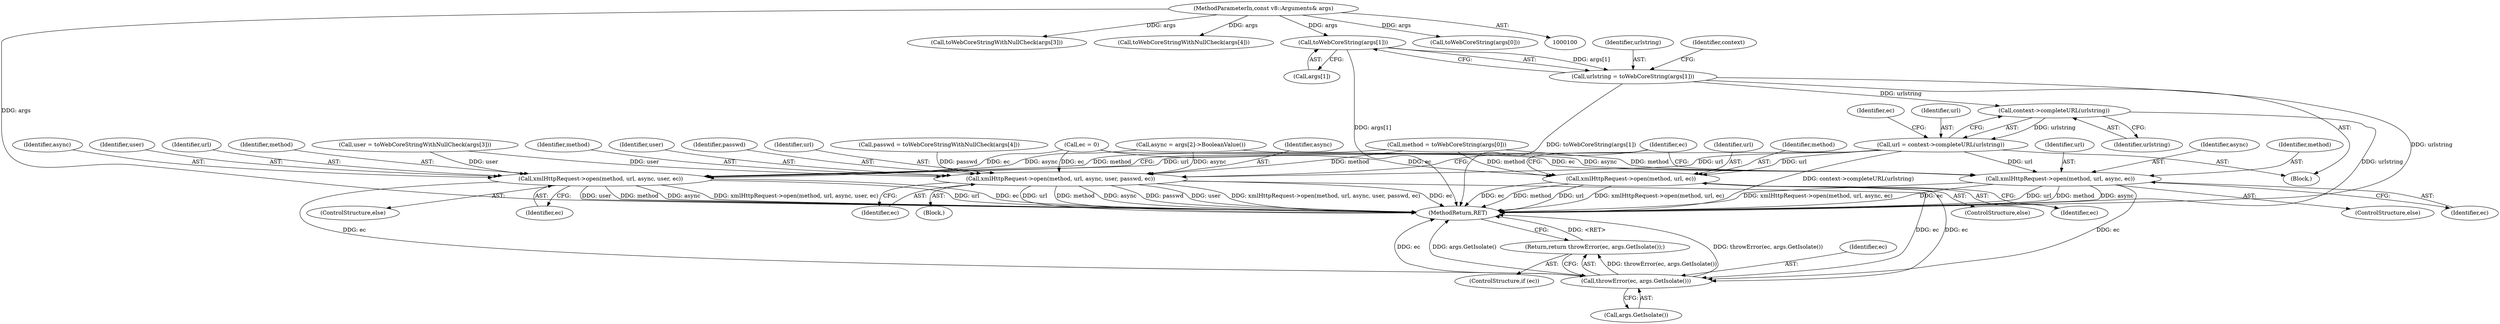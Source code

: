 digraph "0_Chrome_e9372a1bfd3588a80fcf49aa07321f0971dd6091_69@array" {
"1000127" [label="(Call,toWebCoreString(args[1]))"];
"1000101" [label="(MethodParameterIn,const v8::Arguments& args)"];
"1000125" [label="(Call,urlstring = toWebCoreString(args[1]))"];
"1000143" [label="(Call,context->completeURL(urlstring))"];
"1000141" [label="(Call,url = context->completeURL(urlstring))"];
"1000188" [label="(Call,xmlHttpRequest->open(method, url, async, user, passwd, ec))"];
"1000216" [label="(Call,throwError(ec, args.GetIsolate()))"];
"1000215" [label="(Return,return throwError(ec, args.GetIsolate());)"];
"1000196" [label="(Call,xmlHttpRequest->open(method, url, async, user, ec))"];
"1000203" [label="(Call,xmlHttpRequest->open(method, url, async, ec))"];
"1000209" [label="(Call,xmlHttpRequest->open(method, url, ec))"];
"1000217" [label="(Identifier,ec)"];
"1000198" [label="(Identifier,url)"];
"1000197" [label="(Identifier,method)"];
"1000128" [label="(Call,args[1])"];
"1000146" [label="(Call,ec = 0)"];
"1000191" [label="(Identifier,async)"];
"1000215" [label="(Return,return throwError(ec, args.GetIsolate());)"];
"1000142" [label="(Identifier,url)"];
"1000201" [label="(Identifier,ec)"];
"1000127" [label="(Call,toWebCoreString(args[1]))"];
"1000155" [label="(Call,async = args[2]->BooleanValue())"];
"1000213" [label="(ControlStructure,if (ec))"];
"1000194" [label="(Identifier,ec)"];
"1000199" [label="(Identifier,async)"];
"1000169" [label="(Call,toWebCoreStringWithNullCheck(args[3]))"];
"1000204" [label="(Identifier,method)"];
"1000189" [label="(Identifier,method)"];
"1000214" [label="(Identifier,ec)"];
"1000203" [label="(Call,xmlHttpRequest->open(method, url, async, ec))"];
"1000216" [label="(Call,throwError(ec, args.GetIsolate()))"];
"1000209" [label="(Call,xmlHttpRequest->open(method, url, ec))"];
"1000192" [label="(Identifier,user)"];
"1000125" [label="(Call,urlstring = toWebCoreString(args[1]))"];
"1000211" [label="(Identifier,url)"];
"1000143" [label="(Call,context->completeURL(urlstring))"];
"1000188" [label="(Call,xmlHttpRequest->open(method, url, async, user, passwd, ec))"];
"1000200" [label="(Identifier,user)"];
"1000167" [label="(Call,user = toWebCoreStringWithNullCheck(args[3]))"];
"1000205" [label="(Identifier,url)"];
"1000196" [label="(Call,xmlHttpRequest->open(method, url, async, user, ec))"];
"1000206" [label="(Identifier,async)"];
"1000210" [label="(Identifier,method)"];
"1000133" [label="(Identifier,context)"];
"1000102" [label="(Block,)"];
"1000184" [label="(Call,toWebCoreStringWithNullCheck(args[4]))"];
"1000190" [label="(Identifier,url)"];
"1000182" [label="(Call,passwd = toWebCoreStringWithNullCheck(args[4]))"];
"1000195" [label="(ControlStructure,else)"];
"1000141" [label="(Call,url = context->completeURL(urlstring))"];
"1000208" [label="(ControlStructure,else)"];
"1000147" [label="(Identifier,ec)"];
"1000218" [label="(Call,args.GetIsolate())"];
"1000126" [label="(Identifier,urlstring)"];
"1000180" [label="(Block,)"];
"1000101" [label="(MethodParameterIn,const v8::Arguments& args)"];
"1000193" [label="(Identifier,passwd)"];
"1000212" [label="(Identifier,ec)"];
"1000221" [label="(MethodReturn,RET)"];
"1000120" [label="(Call,toWebCoreString(args[0]))"];
"1000207" [label="(Identifier,ec)"];
"1000118" [label="(Call,method = toWebCoreString(args[0]))"];
"1000144" [label="(Identifier,urlstring)"];
"1000202" [label="(ControlStructure,else)"];
"1000127" -> "1000125"  [label="AST: "];
"1000127" -> "1000128"  [label="CFG: "];
"1000128" -> "1000127"  [label="AST: "];
"1000125" -> "1000127"  [label="CFG: "];
"1000127" -> "1000221"  [label="DDG: args[1]"];
"1000127" -> "1000125"  [label="DDG: args[1]"];
"1000101" -> "1000127"  [label="DDG: args"];
"1000101" -> "1000100"  [label="AST: "];
"1000101" -> "1000221"  [label="DDG: args"];
"1000101" -> "1000120"  [label="DDG: args"];
"1000101" -> "1000169"  [label="DDG: args"];
"1000101" -> "1000184"  [label="DDG: args"];
"1000125" -> "1000102"  [label="AST: "];
"1000126" -> "1000125"  [label="AST: "];
"1000133" -> "1000125"  [label="CFG: "];
"1000125" -> "1000221"  [label="DDG: urlstring"];
"1000125" -> "1000221"  [label="DDG: toWebCoreString(args[1])"];
"1000125" -> "1000143"  [label="DDG: urlstring"];
"1000143" -> "1000141"  [label="AST: "];
"1000143" -> "1000144"  [label="CFG: "];
"1000144" -> "1000143"  [label="AST: "];
"1000141" -> "1000143"  [label="CFG: "];
"1000143" -> "1000221"  [label="DDG: urlstring"];
"1000143" -> "1000141"  [label="DDG: urlstring"];
"1000141" -> "1000102"  [label="AST: "];
"1000142" -> "1000141"  [label="AST: "];
"1000147" -> "1000141"  [label="CFG: "];
"1000141" -> "1000221"  [label="DDG: context->completeURL(urlstring)"];
"1000141" -> "1000188"  [label="DDG: url"];
"1000141" -> "1000196"  [label="DDG: url"];
"1000141" -> "1000203"  [label="DDG: url"];
"1000141" -> "1000209"  [label="DDG: url"];
"1000188" -> "1000180"  [label="AST: "];
"1000188" -> "1000194"  [label="CFG: "];
"1000189" -> "1000188"  [label="AST: "];
"1000190" -> "1000188"  [label="AST: "];
"1000191" -> "1000188"  [label="AST: "];
"1000192" -> "1000188"  [label="AST: "];
"1000193" -> "1000188"  [label="AST: "];
"1000194" -> "1000188"  [label="AST: "];
"1000214" -> "1000188"  [label="CFG: "];
"1000188" -> "1000221"  [label="DDG: xmlHttpRequest->open(method, url, async, user, passwd, ec)"];
"1000188" -> "1000221"  [label="DDG: ec"];
"1000188" -> "1000221"  [label="DDG: url"];
"1000188" -> "1000221"  [label="DDG: method"];
"1000188" -> "1000221"  [label="DDG: async"];
"1000188" -> "1000221"  [label="DDG: passwd"];
"1000188" -> "1000221"  [label="DDG: user"];
"1000118" -> "1000188"  [label="DDG: method"];
"1000155" -> "1000188"  [label="DDG: async"];
"1000167" -> "1000188"  [label="DDG: user"];
"1000182" -> "1000188"  [label="DDG: passwd"];
"1000146" -> "1000188"  [label="DDG: ec"];
"1000188" -> "1000216"  [label="DDG: ec"];
"1000216" -> "1000215"  [label="AST: "];
"1000216" -> "1000218"  [label="CFG: "];
"1000217" -> "1000216"  [label="AST: "];
"1000218" -> "1000216"  [label="AST: "];
"1000215" -> "1000216"  [label="CFG: "];
"1000216" -> "1000221"  [label="DDG: throwError(ec, args.GetIsolate())"];
"1000216" -> "1000221"  [label="DDG: ec"];
"1000216" -> "1000221"  [label="DDG: args.GetIsolate()"];
"1000216" -> "1000215"  [label="DDG: throwError(ec, args.GetIsolate())"];
"1000203" -> "1000216"  [label="DDG: ec"];
"1000209" -> "1000216"  [label="DDG: ec"];
"1000196" -> "1000216"  [label="DDG: ec"];
"1000215" -> "1000213"  [label="AST: "];
"1000221" -> "1000215"  [label="CFG: "];
"1000215" -> "1000221"  [label="DDG: <RET>"];
"1000196" -> "1000195"  [label="AST: "];
"1000196" -> "1000201"  [label="CFG: "];
"1000197" -> "1000196"  [label="AST: "];
"1000198" -> "1000196"  [label="AST: "];
"1000199" -> "1000196"  [label="AST: "];
"1000200" -> "1000196"  [label="AST: "];
"1000201" -> "1000196"  [label="AST: "];
"1000214" -> "1000196"  [label="CFG: "];
"1000196" -> "1000221"  [label="DDG: ec"];
"1000196" -> "1000221"  [label="DDG: user"];
"1000196" -> "1000221"  [label="DDG: method"];
"1000196" -> "1000221"  [label="DDG: async"];
"1000196" -> "1000221"  [label="DDG: xmlHttpRequest->open(method, url, async, user, ec)"];
"1000196" -> "1000221"  [label="DDG: url"];
"1000118" -> "1000196"  [label="DDG: method"];
"1000155" -> "1000196"  [label="DDG: async"];
"1000167" -> "1000196"  [label="DDG: user"];
"1000146" -> "1000196"  [label="DDG: ec"];
"1000203" -> "1000202"  [label="AST: "];
"1000203" -> "1000207"  [label="CFG: "];
"1000204" -> "1000203"  [label="AST: "];
"1000205" -> "1000203"  [label="AST: "];
"1000206" -> "1000203"  [label="AST: "];
"1000207" -> "1000203"  [label="AST: "];
"1000214" -> "1000203"  [label="CFG: "];
"1000203" -> "1000221"  [label="DDG: async"];
"1000203" -> "1000221"  [label="DDG: xmlHttpRequest->open(method, url, async, ec)"];
"1000203" -> "1000221"  [label="DDG: ec"];
"1000203" -> "1000221"  [label="DDG: url"];
"1000203" -> "1000221"  [label="DDG: method"];
"1000118" -> "1000203"  [label="DDG: method"];
"1000155" -> "1000203"  [label="DDG: async"];
"1000146" -> "1000203"  [label="DDG: ec"];
"1000209" -> "1000208"  [label="AST: "];
"1000209" -> "1000212"  [label="CFG: "];
"1000210" -> "1000209"  [label="AST: "];
"1000211" -> "1000209"  [label="AST: "];
"1000212" -> "1000209"  [label="AST: "];
"1000214" -> "1000209"  [label="CFG: "];
"1000209" -> "1000221"  [label="DDG: xmlHttpRequest->open(method, url, ec)"];
"1000209" -> "1000221"  [label="DDG: ec"];
"1000209" -> "1000221"  [label="DDG: method"];
"1000209" -> "1000221"  [label="DDG: url"];
"1000118" -> "1000209"  [label="DDG: method"];
"1000146" -> "1000209"  [label="DDG: ec"];
}
